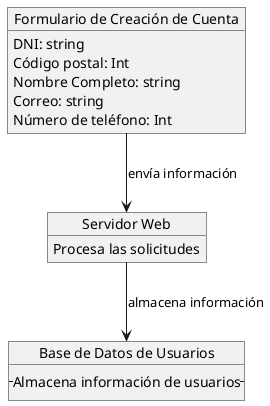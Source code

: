 @startuml
object "Formulario de Creación de Cuenta" as formulario {
  DNI: string
  Código postal: Int
  Nombre Completo: string
  Correo: string
  Número de teléfono: Int
}

object "Base de Datos de Usuarios" as base_de_datos {
  -- Almacena información de usuarios --
}

object "Servidor Web" as servidor {
   Procesa las solicitudes 
}

formulario --> servidor : envía información
servidor --> base_de_datos : almacena información
@enduml
